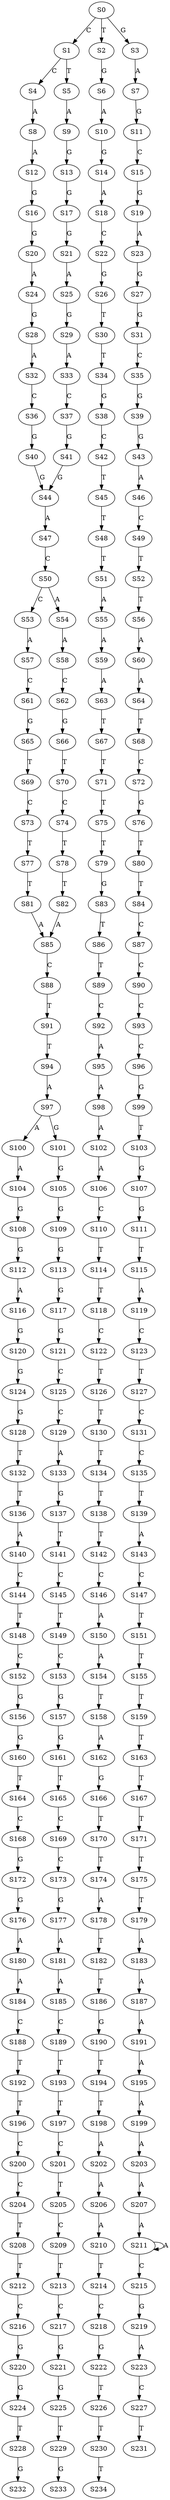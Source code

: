 strict digraph  {
	S0 -> S1 [ label = C ];
	S0 -> S2 [ label = T ];
	S0 -> S3 [ label = G ];
	S1 -> S4 [ label = C ];
	S1 -> S5 [ label = T ];
	S2 -> S6 [ label = G ];
	S3 -> S7 [ label = A ];
	S4 -> S8 [ label = A ];
	S5 -> S9 [ label = A ];
	S6 -> S10 [ label = A ];
	S7 -> S11 [ label = G ];
	S8 -> S12 [ label = A ];
	S9 -> S13 [ label = G ];
	S10 -> S14 [ label = G ];
	S11 -> S15 [ label = C ];
	S12 -> S16 [ label = G ];
	S13 -> S17 [ label = G ];
	S14 -> S18 [ label = A ];
	S15 -> S19 [ label = G ];
	S16 -> S20 [ label = G ];
	S17 -> S21 [ label = G ];
	S18 -> S22 [ label = C ];
	S19 -> S23 [ label = A ];
	S20 -> S24 [ label = A ];
	S21 -> S25 [ label = A ];
	S22 -> S26 [ label = G ];
	S23 -> S27 [ label = G ];
	S24 -> S28 [ label = G ];
	S25 -> S29 [ label = G ];
	S26 -> S30 [ label = T ];
	S27 -> S31 [ label = G ];
	S28 -> S32 [ label = A ];
	S29 -> S33 [ label = A ];
	S30 -> S34 [ label = T ];
	S31 -> S35 [ label = C ];
	S32 -> S36 [ label = C ];
	S33 -> S37 [ label = C ];
	S34 -> S38 [ label = G ];
	S35 -> S39 [ label = G ];
	S36 -> S40 [ label = G ];
	S37 -> S41 [ label = G ];
	S38 -> S42 [ label = C ];
	S39 -> S43 [ label = G ];
	S40 -> S44 [ label = G ];
	S41 -> S44 [ label = G ];
	S42 -> S45 [ label = T ];
	S43 -> S46 [ label = A ];
	S44 -> S47 [ label = A ];
	S45 -> S48 [ label = T ];
	S46 -> S49 [ label = C ];
	S47 -> S50 [ label = C ];
	S48 -> S51 [ label = T ];
	S49 -> S52 [ label = T ];
	S50 -> S53 [ label = C ];
	S50 -> S54 [ label = A ];
	S51 -> S55 [ label = A ];
	S52 -> S56 [ label = T ];
	S53 -> S57 [ label = A ];
	S54 -> S58 [ label = A ];
	S55 -> S59 [ label = A ];
	S56 -> S60 [ label = A ];
	S57 -> S61 [ label = C ];
	S58 -> S62 [ label = C ];
	S59 -> S63 [ label = A ];
	S60 -> S64 [ label = A ];
	S61 -> S65 [ label = G ];
	S62 -> S66 [ label = G ];
	S63 -> S67 [ label = T ];
	S64 -> S68 [ label = T ];
	S65 -> S69 [ label = T ];
	S66 -> S70 [ label = T ];
	S67 -> S71 [ label = T ];
	S68 -> S72 [ label = C ];
	S69 -> S73 [ label = C ];
	S70 -> S74 [ label = C ];
	S71 -> S75 [ label = T ];
	S72 -> S76 [ label = G ];
	S73 -> S77 [ label = T ];
	S74 -> S78 [ label = T ];
	S75 -> S79 [ label = T ];
	S76 -> S80 [ label = T ];
	S77 -> S81 [ label = T ];
	S78 -> S82 [ label = T ];
	S79 -> S83 [ label = G ];
	S80 -> S84 [ label = T ];
	S81 -> S85 [ label = A ];
	S82 -> S85 [ label = A ];
	S83 -> S86 [ label = T ];
	S84 -> S87 [ label = C ];
	S85 -> S88 [ label = C ];
	S86 -> S89 [ label = T ];
	S87 -> S90 [ label = C ];
	S88 -> S91 [ label = T ];
	S89 -> S92 [ label = C ];
	S90 -> S93 [ label = C ];
	S91 -> S94 [ label = T ];
	S92 -> S95 [ label = A ];
	S93 -> S96 [ label = C ];
	S94 -> S97 [ label = A ];
	S95 -> S98 [ label = A ];
	S96 -> S99 [ label = G ];
	S97 -> S100 [ label = A ];
	S97 -> S101 [ label = G ];
	S98 -> S102 [ label = A ];
	S99 -> S103 [ label = T ];
	S100 -> S104 [ label = A ];
	S101 -> S105 [ label = G ];
	S102 -> S106 [ label = A ];
	S103 -> S107 [ label = G ];
	S104 -> S108 [ label = G ];
	S105 -> S109 [ label = G ];
	S106 -> S110 [ label = C ];
	S107 -> S111 [ label = G ];
	S108 -> S112 [ label = G ];
	S109 -> S113 [ label = G ];
	S110 -> S114 [ label = T ];
	S111 -> S115 [ label = T ];
	S112 -> S116 [ label = A ];
	S113 -> S117 [ label = G ];
	S114 -> S118 [ label = T ];
	S115 -> S119 [ label = A ];
	S116 -> S120 [ label = G ];
	S117 -> S121 [ label = G ];
	S118 -> S122 [ label = C ];
	S119 -> S123 [ label = C ];
	S120 -> S124 [ label = G ];
	S121 -> S125 [ label = C ];
	S122 -> S126 [ label = T ];
	S123 -> S127 [ label = T ];
	S124 -> S128 [ label = G ];
	S125 -> S129 [ label = C ];
	S126 -> S130 [ label = T ];
	S127 -> S131 [ label = C ];
	S128 -> S132 [ label = T ];
	S129 -> S133 [ label = A ];
	S130 -> S134 [ label = T ];
	S131 -> S135 [ label = C ];
	S132 -> S136 [ label = T ];
	S133 -> S137 [ label = G ];
	S134 -> S138 [ label = T ];
	S135 -> S139 [ label = T ];
	S136 -> S140 [ label = A ];
	S137 -> S141 [ label = T ];
	S138 -> S142 [ label = T ];
	S139 -> S143 [ label = A ];
	S140 -> S144 [ label = C ];
	S141 -> S145 [ label = C ];
	S142 -> S146 [ label = C ];
	S143 -> S147 [ label = C ];
	S144 -> S148 [ label = T ];
	S145 -> S149 [ label = T ];
	S146 -> S150 [ label = A ];
	S147 -> S151 [ label = T ];
	S148 -> S152 [ label = C ];
	S149 -> S153 [ label = C ];
	S150 -> S154 [ label = A ];
	S151 -> S155 [ label = T ];
	S152 -> S156 [ label = G ];
	S153 -> S157 [ label = G ];
	S154 -> S158 [ label = T ];
	S155 -> S159 [ label = T ];
	S156 -> S160 [ label = G ];
	S157 -> S161 [ label = G ];
	S158 -> S162 [ label = A ];
	S159 -> S163 [ label = T ];
	S160 -> S164 [ label = T ];
	S161 -> S165 [ label = T ];
	S162 -> S166 [ label = G ];
	S163 -> S167 [ label = T ];
	S164 -> S168 [ label = C ];
	S165 -> S169 [ label = C ];
	S166 -> S170 [ label = T ];
	S167 -> S171 [ label = T ];
	S168 -> S172 [ label = G ];
	S169 -> S173 [ label = C ];
	S170 -> S174 [ label = T ];
	S171 -> S175 [ label = T ];
	S172 -> S176 [ label = G ];
	S173 -> S177 [ label = G ];
	S174 -> S178 [ label = A ];
	S175 -> S179 [ label = T ];
	S176 -> S180 [ label = A ];
	S177 -> S181 [ label = A ];
	S178 -> S182 [ label = T ];
	S179 -> S183 [ label = A ];
	S180 -> S184 [ label = A ];
	S181 -> S185 [ label = A ];
	S182 -> S186 [ label = T ];
	S183 -> S187 [ label = A ];
	S184 -> S188 [ label = C ];
	S185 -> S189 [ label = C ];
	S186 -> S190 [ label = G ];
	S187 -> S191 [ label = A ];
	S188 -> S192 [ label = T ];
	S189 -> S193 [ label = T ];
	S190 -> S194 [ label = T ];
	S191 -> S195 [ label = A ];
	S192 -> S196 [ label = T ];
	S193 -> S197 [ label = T ];
	S194 -> S198 [ label = T ];
	S195 -> S199 [ label = A ];
	S196 -> S200 [ label = C ];
	S197 -> S201 [ label = C ];
	S198 -> S202 [ label = A ];
	S199 -> S203 [ label = A ];
	S200 -> S204 [ label = C ];
	S201 -> S205 [ label = T ];
	S202 -> S206 [ label = A ];
	S203 -> S207 [ label = A ];
	S204 -> S208 [ label = T ];
	S205 -> S209 [ label = C ];
	S206 -> S210 [ label = A ];
	S207 -> S211 [ label = A ];
	S208 -> S212 [ label = T ];
	S209 -> S213 [ label = T ];
	S210 -> S214 [ label = T ];
	S211 -> S215 [ label = C ];
	S211 -> S211 [ label = A ];
	S212 -> S216 [ label = C ];
	S213 -> S217 [ label = C ];
	S214 -> S218 [ label = C ];
	S215 -> S219 [ label = G ];
	S216 -> S220 [ label = G ];
	S217 -> S221 [ label = G ];
	S218 -> S222 [ label = G ];
	S219 -> S223 [ label = A ];
	S220 -> S224 [ label = G ];
	S221 -> S225 [ label = G ];
	S222 -> S226 [ label = T ];
	S223 -> S227 [ label = C ];
	S224 -> S228 [ label = T ];
	S225 -> S229 [ label = T ];
	S226 -> S230 [ label = T ];
	S227 -> S231 [ label = T ];
	S228 -> S232 [ label = G ];
	S229 -> S233 [ label = G ];
	S230 -> S234 [ label = T ];
}
